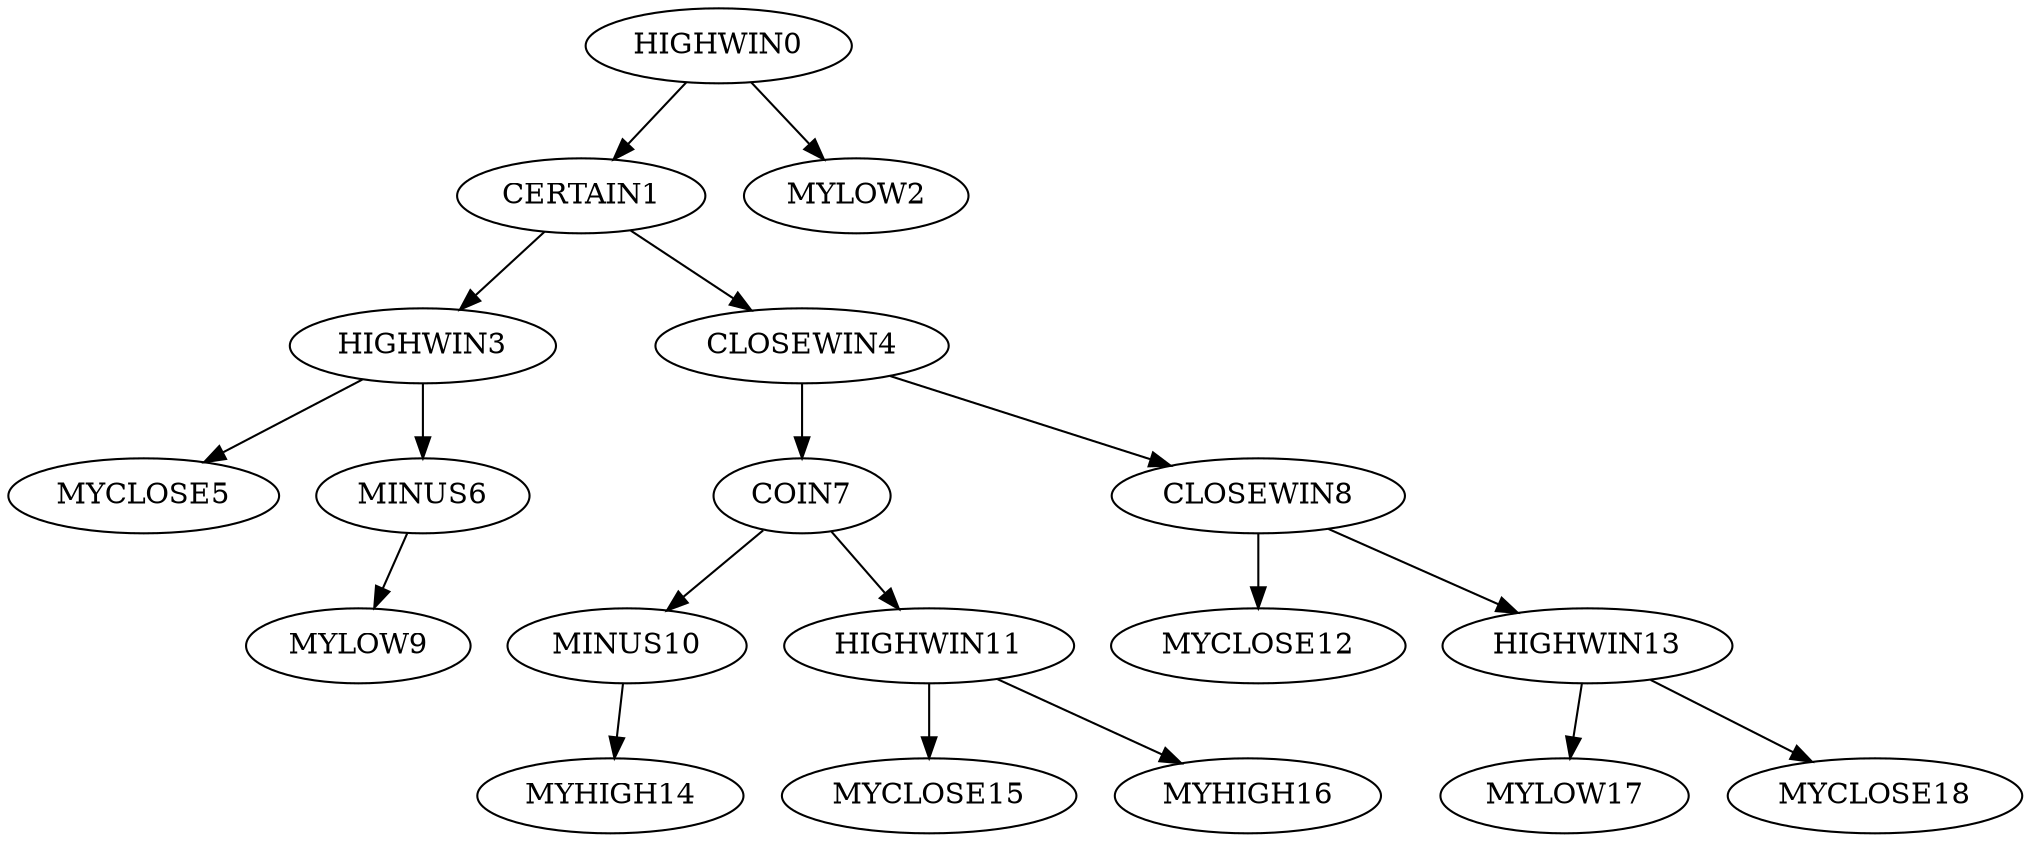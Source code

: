 digraph T {
	HIGHWIN0 -> CERTAIN1;
	HIGHWIN0 -> MYLOW2;
	CERTAIN1 -> HIGHWIN3;
	CERTAIN1 -> CLOSEWIN4;
	HIGHWIN3 -> MYCLOSE5;
	HIGHWIN3 -> MINUS6;
	CLOSEWIN4 -> COIN7;
	CLOSEWIN4 -> CLOSEWIN8;
	MINUS6 -> MYLOW9;
	COIN7 -> MINUS10;
	COIN7 -> HIGHWIN11;
	CLOSEWIN8 -> MYCLOSE12;
	CLOSEWIN8 -> HIGHWIN13;
	MINUS10 -> MYHIGH14;
	HIGHWIN11 -> MYCLOSE15;
	HIGHWIN11 -> MYHIGH16;
	HIGHWIN13 -> MYLOW17;
	HIGHWIN13 -> MYCLOSE18;
}